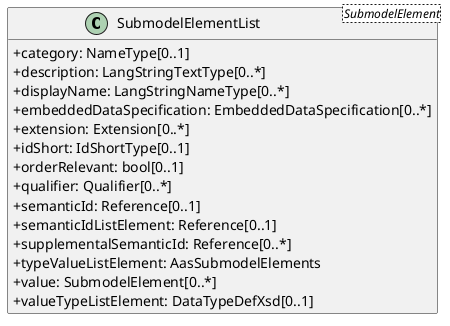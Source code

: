 @startuml
skinparam classAttributeIconSize 0
hide methods

class SubmodelElementList<SubmodelElement> {
  +category: NameType[0..1] 
  +description: LangStringTextType[0..*] 
  +displayName: LangStringNameType[0..*] 
  +embeddedDataSpecification: EmbeddedDataSpecification[0..*] 
  +extension: Extension[0..*] 
  +idShort: IdShortType[0..1] 
  +orderRelevant: bool[0..1] 
  +qualifier: Qualifier[0..*] 
  +semanticId: Reference[0..1] 
  +semanticIdListElement: Reference[0..1] 
  +supplementalSemanticId: Reference[0..*] 
  +typeValueListElement: AasSubmodelElements 
  +value: SubmodelElement[0..*] 
  +valueTypeListElement: DataTypeDefXsd[0..1] 
}
@enduml